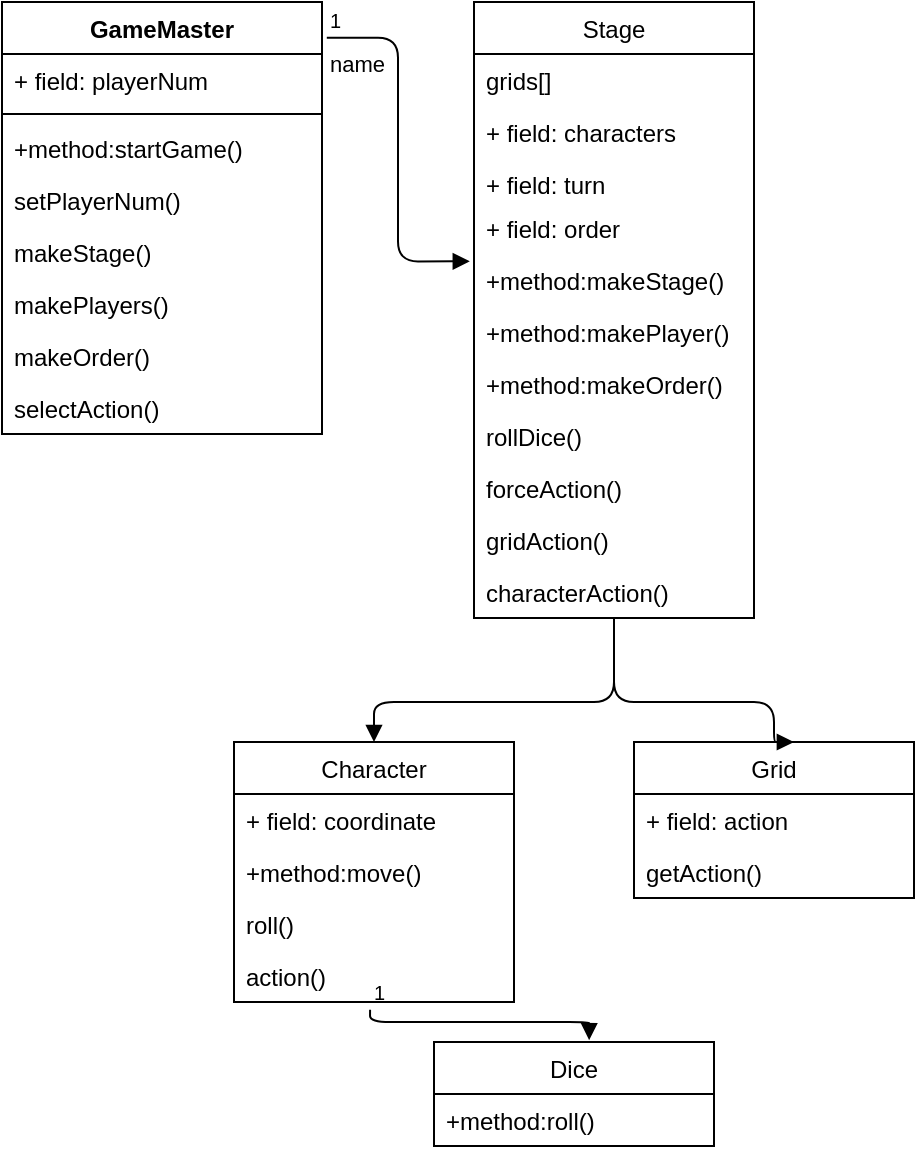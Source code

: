 <mxfile version="13.6.2" type="device"><diagram id="JNhNKSLrwyj3XOGrlqMA" name="Page-1"><mxGraphModel dx="607" dy="627" grid="1" gridSize="10" guides="1" tooltips="1" connect="1" arrows="1" fold="1" page="1" pageScale="1" pageWidth="827" pageHeight="1169" math="0" shadow="0"><root><mxCell id="0"/><mxCell id="1" parent="0"/><mxCell id="Ngx1dQoxDGFD2zeyVl8k-25" value="" style="endArrow=block;endFill=1;html=1;edgeStyle=orthogonalEdgeStyle;align=left;verticalAlign=top;entryX=0.5;entryY=0;entryDx=0;entryDy=0;exitX=0.5;exitY=1;exitDx=0;exitDy=0;" parent="1" source="Ngx1dQoxDGFD2zeyVl8k-13" target="Ngx1dQoxDGFD2zeyVl8k-1" edge="1"><mxGeometry x="-1" relative="1" as="geometry"><mxPoint x="530" y="330" as="sourcePoint"/><mxPoint x="490" y="350" as="targetPoint"/><Array as="points"><mxPoint x="560" y="370"/><mxPoint x="440" y="370"/></Array></mxGeometry></mxCell><mxCell id="Ngx1dQoxDGFD2zeyVl8k-27" value="" style="endArrow=block;endFill=1;html=1;edgeStyle=orthogonalEdgeStyle;align=left;verticalAlign=top;entryX=0.571;entryY=0;entryDx=0;entryDy=0;entryPerimeter=0;exitX=0.5;exitY=1;exitDx=0;exitDy=0;" parent="1" source="Ngx1dQoxDGFD2zeyVl8k-13" target="Ngx1dQoxDGFD2zeyVl8k-9" edge="1"><mxGeometry x="-1" relative="1" as="geometry"><mxPoint x="560" y="350" as="sourcePoint"/><mxPoint x="450" y="410" as="targetPoint"/><Array as="points"><mxPoint x="560" y="370"/><mxPoint x="640" y="370"/></Array></mxGeometry></mxCell><mxCell id="Ngx1dQoxDGFD2zeyVl8k-40" value="" style="endArrow=block;endFill=1;html=1;edgeStyle=orthogonalEdgeStyle;align=left;verticalAlign=top;entryX=0.554;entryY=-0.018;entryDx=0;entryDy=0;entryPerimeter=0;exitX=0.486;exitY=1.147;exitDx=0;exitDy=0;exitPerimeter=0;" parent="1" source="8IZ9fznIlI5a6D7tKN9K-12" target="Ngx1dQoxDGFD2zeyVl8k-5" edge="1"><mxGeometry x="-1" relative="1" as="geometry"><mxPoint x="400" y="530" as="sourcePoint"/><mxPoint x="490" y="420" as="targetPoint"/><Array as="points"><mxPoint x="438" y="530"/><mxPoint x="548" y="530"/></Array></mxGeometry></mxCell><mxCell id="Ngx1dQoxDGFD2zeyVl8k-41" value="1" style="resizable=0;html=1;align=left;verticalAlign=bottom;labelBackgroundColor=#ffffff;fontSize=10;" parent="Ngx1dQoxDGFD2zeyVl8k-40" connectable="0" vertex="1"><mxGeometry x="-1" relative="1" as="geometry"/></mxCell><mxCell id="Ngx1dQoxDGFD2zeyVl8k-42" value="name" style="endArrow=block;endFill=1;html=1;edgeStyle=orthogonalEdgeStyle;align=left;verticalAlign=top;entryX=-0.015;entryY=0.141;entryDx=0;entryDy=0;entryPerimeter=0;exitX=1.015;exitY=0.083;exitDx=0;exitDy=0;exitPerimeter=0;" parent="1" source="Ngx1dQoxDGFD2zeyVl8k-21" target="Ngx1dQoxDGFD2zeyVl8k-30" edge="1"><mxGeometry x="-1" relative="1" as="geometry"><mxPoint x="270" y="390" as="sourcePoint"/><mxPoint x="430" y="390" as="targetPoint"/></mxGeometry></mxCell><mxCell id="Ngx1dQoxDGFD2zeyVl8k-43" value="1" style="resizable=0;html=1;align=left;verticalAlign=bottom;labelBackgroundColor=#ffffff;fontSize=10;" parent="Ngx1dQoxDGFD2zeyVl8k-42" connectable="0" vertex="1"><mxGeometry x="-1" relative="1" as="geometry"/></mxCell><mxCell id="Ngx1dQoxDGFD2zeyVl8k-13" value="Stage" style="swimlane;fontStyle=0;childLayout=stackLayout;horizontal=1;startSize=26;fillColor=none;horizontalStack=0;resizeParent=1;resizeParentMax=0;resizeLast=0;collapsible=1;marginBottom=0;" parent="1" vertex="1"><mxGeometry x="490" y="20" width="140" height="308" as="geometry"/></mxCell><mxCell id="Ngx1dQoxDGFD2zeyVl8k-14" value="grids[]" style="text;strokeColor=none;fillColor=none;align=left;verticalAlign=top;spacingLeft=4;spacingRight=4;overflow=hidden;rotatable=0;points=[[0,0.5],[1,0.5]];portConstraint=eastwest;" parent="Ngx1dQoxDGFD2zeyVl8k-13" vertex="1"><mxGeometry y="26" width="140" height="26" as="geometry"/></mxCell><mxCell id="Ngx1dQoxDGFD2zeyVl8k-15" value="+ field: characters" style="text;strokeColor=none;fillColor=none;align=left;verticalAlign=top;spacingLeft=4;spacingRight=4;overflow=hidden;rotatable=0;points=[[0,0.5],[1,0.5]];portConstraint=eastwest;" parent="Ngx1dQoxDGFD2zeyVl8k-13" vertex="1"><mxGeometry y="52" width="140" height="26" as="geometry"/></mxCell><mxCell id="Ngx1dQoxDGFD2zeyVl8k-16" value="+ field: turn" style="text;strokeColor=none;fillColor=none;align=left;verticalAlign=top;spacingLeft=4;spacingRight=4;overflow=hidden;rotatable=0;points=[[0,0.5],[1,0.5]];portConstraint=eastwest;" parent="Ngx1dQoxDGFD2zeyVl8k-13" vertex="1"><mxGeometry y="78" width="140" height="22" as="geometry"/></mxCell><mxCell id="Ngx1dQoxDGFD2zeyVl8k-33" value="+ field: order" style="text;strokeColor=none;fillColor=none;align=left;verticalAlign=top;spacingLeft=4;spacingRight=4;overflow=hidden;rotatable=0;points=[[0,0.5],[1,0.5]];portConstraint=eastwest;" parent="Ngx1dQoxDGFD2zeyVl8k-13" vertex="1"><mxGeometry y="100" width="140" height="26" as="geometry"/></mxCell><mxCell id="Ngx1dQoxDGFD2zeyVl8k-30" value="+method:makeStage()" style="text;strokeColor=none;fillColor=none;align=left;verticalAlign=top;spacingLeft=4;spacingRight=4;overflow=hidden;rotatable=0;points=[[0,0.5],[1,0.5]];portConstraint=eastwest;" parent="Ngx1dQoxDGFD2zeyVl8k-13" vertex="1"><mxGeometry y="126" width="140" height="26" as="geometry"/></mxCell><mxCell id="Ngx1dQoxDGFD2zeyVl8k-31" value="+method:makePlayer()" style="text;strokeColor=none;fillColor=none;align=left;verticalAlign=top;spacingLeft=4;spacingRight=4;overflow=hidden;rotatable=0;points=[[0,0.5],[1,0.5]];portConstraint=eastwest;" parent="Ngx1dQoxDGFD2zeyVl8k-13" vertex="1"><mxGeometry y="152" width="140" height="26" as="geometry"/></mxCell><mxCell id="Ngx1dQoxDGFD2zeyVl8k-32" value="+method:makeOrder()" style="text;strokeColor=none;fillColor=none;align=left;verticalAlign=top;spacingLeft=4;spacingRight=4;overflow=hidden;rotatable=0;points=[[0,0.5],[1,0.5]];portConstraint=eastwest;" parent="Ngx1dQoxDGFD2zeyVl8k-13" vertex="1"><mxGeometry y="178" width="140" height="26" as="geometry"/></mxCell><mxCell id="8IZ9fznIlI5a6D7tKN9K-7" value="rollDice()" style="text;strokeColor=none;fillColor=none;align=left;verticalAlign=top;spacingLeft=4;spacingRight=4;overflow=hidden;rotatable=0;points=[[0,0.5],[1,0.5]];portConstraint=eastwest;" vertex="1" parent="Ngx1dQoxDGFD2zeyVl8k-13"><mxGeometry y="204" width="140" height="26" as="geometry"/></mxCell><mxCell id="8IZ9fznIlI5a6D7tKN9K-9" value="forceAction()" style="text;strokeColor=none;fillColor=none;align=left;verticalAlign=top;spacingLeft=4;spacingRight=4;overflow=hidden;rotatable=0;points=[[0,0.5],[1,0.5]];portConstraint=eastwest;" vertex="1" parent="Ngx1dQoxDGFD2zeyVl8k-13"><mxGeometry y="230" width="140" height="26" as="geometry"/></mxCell><mxCell id="8IZ9fznIlI5a6D7tKN9K-10" value="gridAction()" style="text;strokeColor=none;fillColor=none;align=left;verticalAlign=top;spacingLeft=4;spacingRight=4;overflow=hidden;rotatable=0;points=[[0,0.5],[1,0.5]];portConstraint=eastwest;" vertex="1" parent="Ngx1dQoxDGFD2zeyVl8k-13"><mxGeometry y="256" width="140" height="26" as="geometry"/></mxCell><mxCell id="8IZ9fznIlI5a6D7tKN9K-11" value="characterAction()" style="text;strokeColor=none;fillColor=none;align=left;verticalAlign=top;spacingLeft=4;spacingRight=4;overflow=hidden;rotatable=0;points=[[0,0.5],[1,0.5]];portConstraint=eastwest;" vertex="1" parent="Ngx1dQoxDGFD2zeyVl8k-13"><mxGeometry y="282" width="140" height="26" as="geometry"/></mxCell><mxCell id="Ngx1dQoxDGFD2zeyVl8k-21" value="GameMaster" style="swimlane;fontStyle=1;align=center;verticalAlign=top;childLayout=stackLayout;horizontal=1;startSize=26;horizontalStack=0;resizeParent=1;resizeParentMax=0;resizeLast=0;collapsible=1;marginBottom=0;" parent="1" vertex="1"><mxGeometry x="254" y="20" width="160" height="216" as="geometry"/></mxCell><mxCell id="Ngx1dQoxDGFD2zeyVl8k-22" value="+ field: playerNum" style="text;strokeColor=none;fillColor=none;align=left;verticalAlign=top;spacingLeft=4;spacingRight=4;overflow=hidden;rotatable=0;points=[[0,0.5],[1,0.5]];portConstraint=eastwest;" parent="Ngx1dQoxDGFD2zeyVl8k-21" vertex="1"><mxGeometry y="26" width="160" height="26" as="geometry"/></mxCell><mxCell id="Ngx1dQoxDGFD2zeyVl8k-23" value="" style="line;strokeWidth=1;fillColor=none;align=left;verticalAlign=middle;spacingTop=-1;spacingLeft=3;spacingRight=3;rotatable=0;labelPosition=right;points=[];portConstraint=eastwest;" parent="Ngx1dQoxDGFD2zeyVl8k-21" vertex="1"><mxGeometry y="52" width="160" height="8" as="geometry"/></mxCell><mxCell id="Ngx1dQoxDGFD2zeyVl8k-39" value="+method:startGame()" style="text;strokeColor=none;fillColor=none;align=left;verticalAlign=top;spacingLeft=4;spacingRight=4;overflow=hidden;rotatable=0;points=[[0,0.5],[1,0.5]];portConstraint=eastwest;" parent="Ngx1dQoxDGFD2zeyVl8k-21" vertex="1"><mxGeometry y="60" width="160" height="26" as="geometry"/></mxCell><mxCell id="8IZ9fznIlI5a6D7tKN9K-1" value="setPlayerNum()" style="text;strokeColor=none;fillColor=none;align=left;verticalAlign=top;spacingLeft=4;spacingRight=4;overflow=hidden;rotatable=0;points=[[0,0.5],[1,0.5]];portConstraint=eastwest;" vertex="1" parent="Ngx1dQoxDGFD2zeyVl8k-21"><mxGeometry y="86" width="160" height="26" as="geometry"/></mxCell><mxCell id="8IZ9fznIlI5a6D7tKN9K-3" value="makeStage()" style="text;strokeColor=none;fillColor=none;align=left;verticalAlign=top;spacingLeft=4;spacingRight=4;overflow=hidden;rotatable=0;points=[[0,0.5],[1,0.5]];portConstraint=eastwest;" vertex="1" parent="Ngx1dQoxDGFD2zeyVl8k-21"><mxGeometry y="112" width="160" height="26" as="geometry"/></mxCell><mxCell id="8IZ9fznIlI5a6D7tKN9K-4" value="makePlayers()" style="text;strokeColor=none;fillColor=none;align=left;verticalAlign=top;spacingLeft=4;spacingRight=4;overflow=hidden;rotatable=0;points=[[0,0.5],[1,0.5]];portConstraint=eastwest;" vertex="1" parent="Ngx1dQoxDGFD2zeyVl8k-21"><mxGeometry y="138" width="160" height="26" as="geometry"/></mxCell><mxCell id="8IZ9fznIlI5a6D7tKN9K-5" value="makeOrder()" style="text;strokeColor=none;fillColor=none;align=left;verticalAlign=top;spacingLeft=4;spacingRight=4;overflow=hidden;rotatable=0;points=[[0,0.5],[1,0.5]];portConstraint=eastwest;" vertex="1" parent="Ngx1dQoxDGFD2zeyVl8k-21"><mxGeometry y="164" width="160" height="26" as="geometry"/></mxCell><mxCell id="8IZ9fznIlI5a6D7tKN9K-6" value="selectAction()" style="text;strokeColor=none;fillColor=none;align=left;verticalAlign=top;spacingLeft=4;spacingRight=4;overflow=hidden;rotatable=0;points=[[0,0.5],[1,0.5]];portConstraint=eastwest;" vertex="1" parent="Ngx1dQoxDGFD2zeyVl8k-21"><mxGeometry y="190" width="160" height="26" as="geometry"/></mxCell><mxCell id="Ngx1dQoxDGFD2zeyVl8k-9" value="Grid" style="swimlane;fontStyle=0;childLayout=stackLayout;horizontal=1;startSize=26;fillColor=none;horizontalStack=0;resizeParent=1;resizeParentMax=0;resizeLast=0;collapsible=1;marginBottom=0;" parent="1" vertex="1"><mxGeometry x="570" y="390" width="140" height="78" as="geometry"/></mxCell><mxCell id="Ngx1dQoxDGFD2zeyVl8k-10" value="+ field: action" style="text;strokeColor=none;fillColor=none;align=left;verticalAlign=top;spacingLeft=4;spacingRight=4;overflow=hidden;rotatable=0;points=[[0,0.5],[1,0.5]];portConstraint=eastwest;" parent="Ngx1dQoxDGFD2zeyVl8k-9" vertex="1"><mxGeometry y="26" width="140" height="26" as="geometry"/></mxCell><mxCell id="8IZ9fznIlI5a6D7tKN9K-13" value="getAction()" style="text;strokeColor=none;fillColor=none;align=left;verticalAlign=top;spacingLeft=4;spacingRight=4;overflow=hidden;rotatable=0;points=[[0,0.5],[1,0.5]];portConstraint=eastwest;" vertex="1" parent="Ngx1dQoxDGFD2zeyVl8k-9"><mxGeometry y="52" width="140" height="26" as="geometry"/></mxCell><mxCell id="Ngx1dQoxDGFD2zeyVl8k-1" value="Character" style="swimlane;fontStyle=0;childLayout=stackLayout;horizontal=1;startSize=26;fillColor=none;horizontalStack=0;resizeParent=1;resizeParentMax=0;resizeLast=0;collapsible=1;marginBottom=0;" parent="1" vertex="1"><mxGeometry x="370" y="390" width="140" height="130" as="geometry"/></mxCell><mxCell id="Ngx1dQoxDGFD2zeyVl8k-2" value="+ field: coordinate" style="text;strokeColor=none;fillColor=none;align=left;verticalAlign=top;spacingLeft=4;spacingRight=4;overflow=hidden;rotatable=0;points=[[0,0.5],[1,0.5]];portConstraint=eastwest;" parent="Ngx1dQoxDGFD2zeyVl8k-1" vertex="1"><mxGeometry y="26" width="140" height="26" as="geometry"/></mxCell><mxCell id="Ngx1dQoxDGFD2zeyVl8k-3" value="+method:move()" style="text;strokeColor=none;fillColor=none;align=left;verticalAlign=top;spacingLeft=4;spacingRight=4;overflow=hidden;rotatable=0;points=[[0,0.5],[1,0.5]];portConstraint=eastwest;" parent="Ngx1dQoxDGFD2zeyVl8k-1" vertex="1"><mxGeometry y="52" width="140" height="26" as="geometry"/></mxCell><mxCell id="8IZ9fznIlI5a6D7tKN9K-8" value="roll()" style="text;strokeColor=none;fillColor=none;align=left;verticalAlign=top;spacingLeft=4;spacingRight=4;overflow=hidden;rotatable=0;points=[[0,0.5],[1,0.5]];portConstraint=eastwest;" vertex="1" parent="Ngx1dQoxDGFD2zeyVl8k-1"><mxGeometry y="78" width="140" height="26" as="geometry"/></mxCell><mxCell id="8IZ9fznIlI5a6D7tKN9K-12" value="action()" style="text;strokeColor=none;fillColor=none;align=left;verticalAlign=top;spacingLeft=4;spacingRight=4;overflow=hidden;rotatable=0;points=[[0,0.5],[1,0.5]];portConstraint=eastwest;" vertex="1" parent="Ngx1dQoxDGFD2zeyVl8k-1"><mxGeometry y="104" width="140" height="26" as="geometry"/></mxCell><mxCell id="Ngx1dQoxDGFD2zeyVl8k-5" value="Dice" style="swimlane;fontStyle=0;childLayout=stackLayout;horizontal=1;startSize=26;fillColor=none;horizontalStack=0;resizeParent=1;resizeParentMax=0;resizeLast=0;collapsible=1;marginBottom=0;" parent="1" vertex="1"><mxGeometry x="470" y="540" width="140" height="52" as="geometry"/></mxCell><mxCell id="Ngx1dQoxDGFD2zeyVl8k-8" value="+method:roll()" style="text;strokeColor=none;fillColor=none;align=left;verticalAlign=top;spacingLeft=4;spacingRight=4;overflow=hidden;rotatable=0;points=[[0,0.5],[1,0.5]];portConstraint=eastwest;" parent="Ngx1dQoxDGFD2zeyVl8k-5" vertex="1"><mxGeometry y="26" width="140" height="26" as="geometry"/></mxCell></root></mxGraphModel></diagram></mxfile>